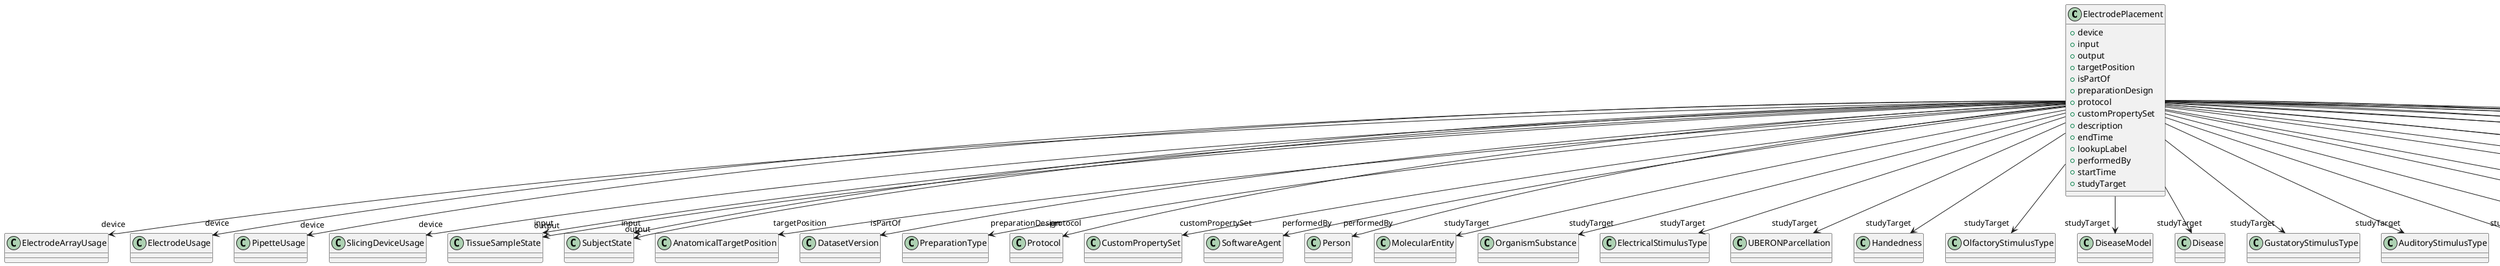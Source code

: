 @startuml
class ElectrodePlacement {
+device
+input
+output
+targetPosition
+isPartOf
+preparationDesign
+protocol
+customPropertySet
+description
+endTime
+lookupLabel
+performedBy
+startTime
+studyTarget

}
ElectrodePlacement -d-> "device" ElectrodeArrayUsage
ElectrodePlacement -d-> "device" ElectrodeUsage
ElectrodePlacement -d-> "device" PipetteUsage
ElectrodePlacement -d-> "device" SlicingDeviceUsage
ElectrodePlacement -d-> "input" TissueSampleState
ElectrodePlacement -d-> "input" SubjectState
ElectrodePlacement -d-> "output" TissueSampleState
ElectrodePlacement -d-> "output" SubjectState
ElectrodePlacement -d-> "targetPosition" AnatomicalTargetPosition
ElectrodePlacement -d-> "isPartOf" DatasetVersion
ElectrodePlacement -d-> "preparationDesign" PreparationType
ElectrodePlacement -d-> "protocol" Protocol
ElectrodePlacement -d-> "customPropertySet" CustomPropertySet
ElectrodePlacement -d-> "performedBy" SoftwareAgent
ElectrodePlacement -d-> "performedBy" Person
ElectrodePlacement -d-> "studyTarget" MolecularEntity
ElectrodePlacement -d-> "studyTarget" OrganismSubstance
ElectrodePlacement -d-> "studyTarget" ElectricalStimulusType
ElectrodePlacement -d-> "studyTarget" UBERONParcellation
ElectrodePlacement -d-> "studyTarget" Handedness
ElectrodePlacement -d-> "studyTarget" OlfactoryStimulusType
ElectrodePlacement -d-> "studyTarget" DiseaseModel
ElectrodePlacement -d-> "studyTarget" Disease
ElectrodePlacement -d-> "studyTarget" GustatoryStimulusType
ElectrodePlacement -d-> "studyTarget" AuditoryStimulusType
ElectrodePlacement -d-> "studyTarget" OpticalStimulusType
ElectrodePlacement -d-> "studyTarget" CellCultureType
ElectrodePlacement -d-> "studyTarget" BreedingType
ElectrodePlacement -d-> "studyTarget" TactileStimulusType
ElectrodePlacement -d-> "studyTarget" BiologicalOrder
ElectrodePlacement -d-> "studyTarget" OrganismSystem
ElectrodePlacement -d-> "studyTarget" BiologicalSex
ElectrodePlacement -d-> "studyTarget" VisualStimulusType
ElectrodePlacement -d-> "studyTarget" CellType
ElectrodePlacement -d-> "studyTarget" Organ
ElectrodePlacement -d-> "studyTarget" TissueSampleType
ElectrodePlacement -d-> "studyTarget" Species
ElectrodePlacement -d-> "studyTarget" GeneticStrainType
ElectrodePlacement -d-> "studyTarget" TermSuggestion
ElectrodePlacement -d-> "studyTarget" SubcellularEntity
ElectrodePlacement -d-> "studyTarget" ParcellationEntity
ElectrodePlacement -d-> "studyTarget" ParcellationEntityVersion
ElectrodePlacement -d-> "studyTarget" CustomAnatomicalEntity

@enduml